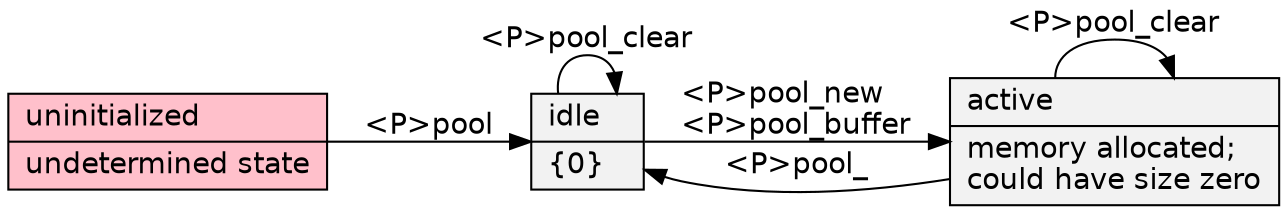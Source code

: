 digraph {
	graph [rankdir=LR, truecolor=true, bgcolor=transparent, fontname="Bitstream Vera Sans"];
	node [shape=record, style=filled, fillcolor="Grey95", fontname="Bitstream Vera Sans"];
	edge [fontname="Bitstream Vera Sans"];
	null [label = "uninitialized\l|undetermined state\l", fillcolor = pink];
	static [ label = "idle\l|\{0\}\l" ];
	dynamic [ label = "active\l|memory allocated;\lcould have size zero\l" ];
	null -> static [ label = "<P>pool" ];
	static -> dynamic [ label = "<P>pool_new\l<P>pool_buffer" ];
	dynamic -> static [ label = "<P>pool_" ];
	static -> static [label = "<P>pool_clear"]
	dynamic -> dynamic [label = "<P>pool_clear"]
}
